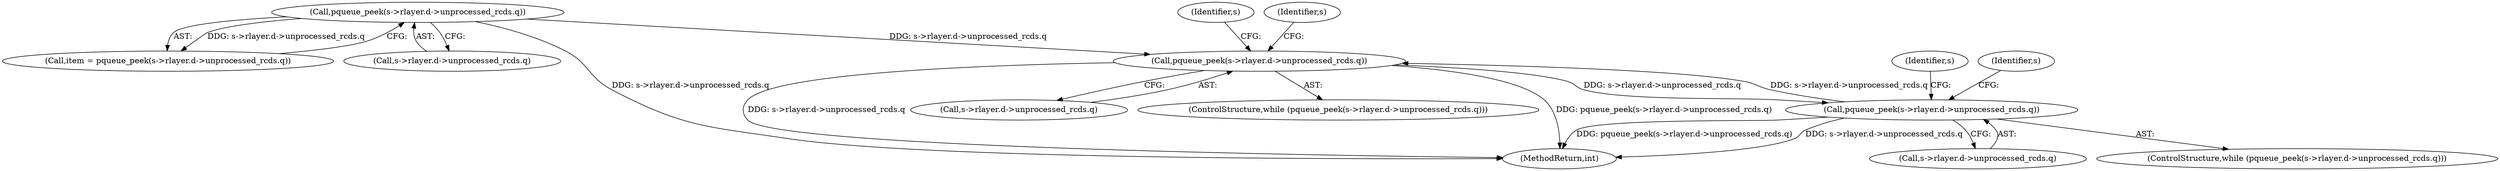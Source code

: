 digraph "0_openssl_1fb9fdc3027b27d8eb6a1e6a846435b070980770@pointer" {
"1000173" [label="(Call,pqueue_peek(s->rlayer.d->unprocessed_rcds.q))"];
"1000193" [label="(Call,pqueue_peek(s->rlayer.d->unprocessed_rcds.q))"];
"1000173" [label="(Call,pqueue_peek(s->rlayer.d->unprocessed_rcds.q))"];
"1000122" [label="(Call,pqueue_peek(s->rlayer.d->unprocessed_rcds.q))"];
"1000185" [label="(Identifier,s)"];
"1000122" [label="(Call,pqueue_peek(s->rlayer.d->unprocessed_rcds.q))"];
"1000280" [label="(Identifier,s)"];
"1000313" [label="(MethodReturn,int)"];
"1000194" [label="(Call,s->rlayer.d->unprocessed_rcds.q)"];
"1000205" [label="(Identifier,s)"];
"1000174" [label="(Call,s->rlayer.d->unprocessed_rcds.q)"];
"1000193" [label="(Call,pqueue_peek(s->rlayer.d->unprocessed_rcds.q))"];
"1000192" [label="(ControlStructure,while (pqueue_peek(s->rlayer.d->unprocessed_rcds.q)))"];
"1000120" [label="(Call,item = pqueue_peek(s->rlayer.d->unprocessed_rcds.q))"];
"1000178" [label="(Identifier,s)"];
"1000172" [label="(ControlStructure,while (pqueue_peek(s->rlayer.d->unprocessed_rcds.q)))"];
"1000173" [label="(Call,pqueue_peek(s->rlayer.d->unprocessed_rcds.q))"];
"1000123" [label="(Call,s->rlayer.d->unprocessed_rcds.q)"];
"1000173" -> "1000172"  [label="AST: "];
"1000173" -> "1000174"  [label="CFG: "];
"1000174" -> "1000173"  [label="AST: "];
"1000185" -> "1000173"  [label="CFG: "];
"1000280" -> "1000173"  [label="CFG: "];
"1000173" -> "1000313"  [label="DDG: pqueue_peek(s->rlayer.d->unprocessed_rcds.q)"];
"1000173" -> "1000313"  [label="DDG: s->rlayer.d->unprocessed_rcds.q"];
"1000193" -> "1000173"  [label="DDG: s->rlayer.d->unprocessed_rcds.q"];
"1000122" -> "1000173"  [label="DDG: s->rlayer.d->unprocessed_rcds.q"];
"1000173" -> "1000193"  [label="DDG: s->rlayer.d->unprocessed_rcds.q"];
"1000193" -> "1000192"  [label="AST: "];
"1000193" -> "1000194"  [label="CFG: "];
"1000194" -> "1000193"  [label="AST: "];
"1000178" -> "1000193"  [label="CFG: "];
"1000205" -> "1000193"  [label="CFG: "];
"1000193" -> "1000313"  [label="DDG: s->rlayer.d->unprocessed_rcds.q"];
"1000193" -> "1000313"  [label="DDG: pqueue_peek(s->rlayer.d->unprocessed_rcds.q)"];
"1000122" -> "1000120"  [label="AST: "];
"1000122" -> "1000123"  [label="CFG: "];
"1000123" -> "1000122"  [label="AST: "];
"1000120" -> "1000122"  [label="CFG: "];
"1000122" -> "1000313"  [label="DDG: s->rlayer.d->unprocessed_rcds.q"];
"1000122" -> "1000120"  [label="DDG: s->rlayer.d->unprocessed_rcds.q"];
}
